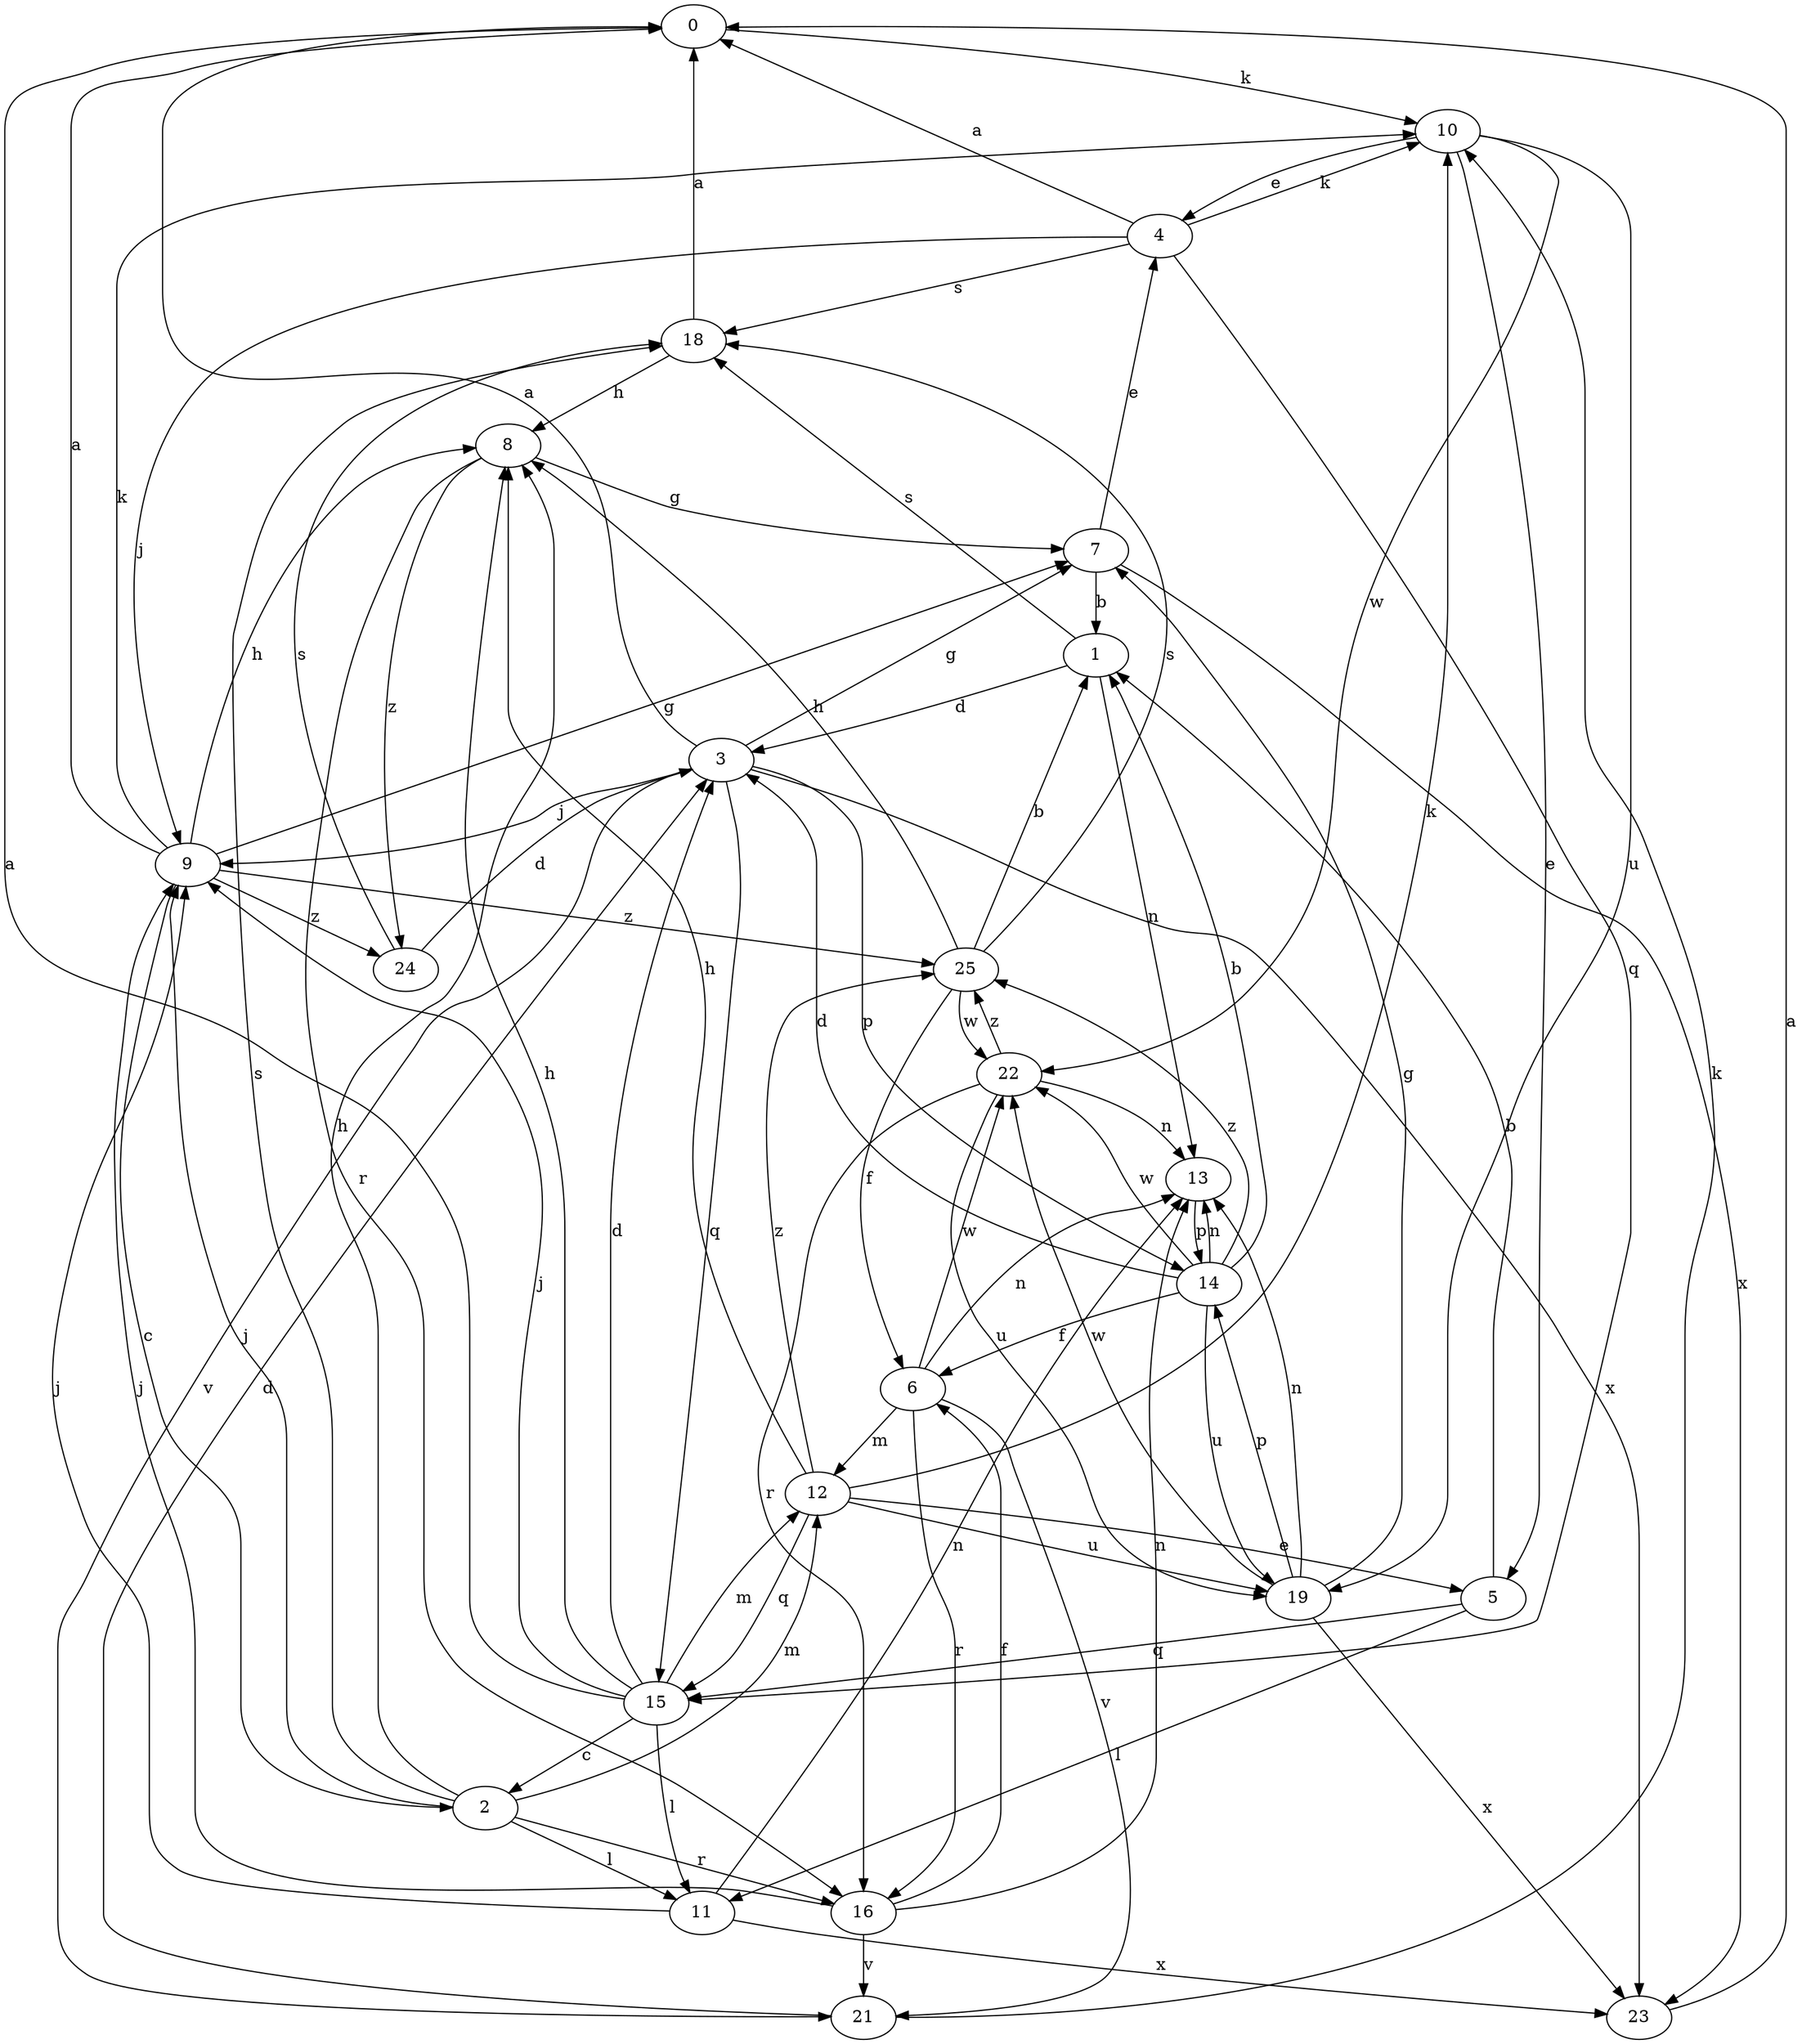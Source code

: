strict digraph  {
0;
1;
2;
3;
4;
5;
6;
7;
8;
9;
10;
11;
12;
13;
14;
15;
16;
18;
19;
21;
22;
23;
24;
25;
0 -> 10  [label=k];
1 -> 3  [label=d];
1 -> 13  [label=n];
1 -> 18  [label=s];
2 -> 8  [label=h];
2 -> 9  [label=j];
2 -> 11  [label=l];
2 -> 12  [label=m];
2 -> 16  [label=r];
2 -> 18  [label=s];
3 -> 0  [label=a];
3 -> 7  [label=g];
3 -> 9  [label=j];
3 -> 14  [label=p];
3 -> 15  [label=q];
3 -> 21  [label=v];
3 -> 23  [label=x];
4 -> 0  [label=a];
4 -> 9  [label=j];
4 -> 10  [label=k];
4 -> 15  [label=q];
4 -> 18  [label=s];
5 -> 1  [label=b];
5 -> 11  [label=l];
5 -> 15  [label=q];
6 -> 12  [label=m];
6 -> 13  [label=n];
6 -> 16  [label=r];
6 -> 21  [label=v];
6 -> 22  [label=w];
7 -> 1  [label=b];
7 -> 4  [label=e];
7 -> 23  [label=x];
8 -> 7  [label=g];
8 -> 16  [label=r];
8 -> 24  [label=z];
9 -> 0  [label=a];
9 -> 2  [label=c];
9 -> 7  [label=g];
9 -> 8  [label=h];
9 -> 10  [label=k];
9 -> 24  [label=z];
9 -> 25  [label=z];
10 -> 4  [label=e];
10 -> 5  [label=e];
10 -> 19  [label=u];
10 -> 22  [label=w];
11 -> 9  [label=j];
11 -> 13  [label=n];
11 -> 23  [label=x];
12 -> 5  [label=e];
12 -> 8  [label=h];
12 -> 10  [label=k];
12 -> 15  [label=q];
12 -> 19  [label=u];
12 -> 25  [label=z];
13 -> 14  [label=p];
14 -> 1  [label=b];
14 -> 3  [label=d];
14 -> 6  [label=f];
14 -> 13  [label=n];
14 -> 19  [label=u];
14 -> 22  [label=w];
14 -> 25  [label=z];
15 -> 0  [label=a];
15 -> 2  [label=c];
15 -> 3  [label=d];
15 -> 8  [label=h];
15 -> 9  [label=j];
15 -> 11  [label=l];
15 -> 12  [label=m];
16 -> 6  [label=f];
16 -> 9  [label=j];
16 -> 13  [label=n];
16 -> 21  [label=v];
18 -> 0  [label=a];
18 -> 8  [label=h];
19 -> 7  [label=g];
19 -> 13  [label=n];
19 -> 14  [label=p];
19 -> 22  [label=w];
19 -> 23  [label=x];
21 -> 3  [label=d];
21 -> 10  [label=k];
22 -> 13  [label=n];
22 -> 16  [label=r];
22 -> 19  [label=u];
22 -> 25  [label=z];
23 -> 0  [label=a];
24 -> 3  [label=d];
24 -> 18  [label=s];
25 -> 1  [label=b];
25 -> 6  [label=f];
25 -> 8  [label=h];
25 -> 18  [label=s];
25 -> 22  [label=w];
}
